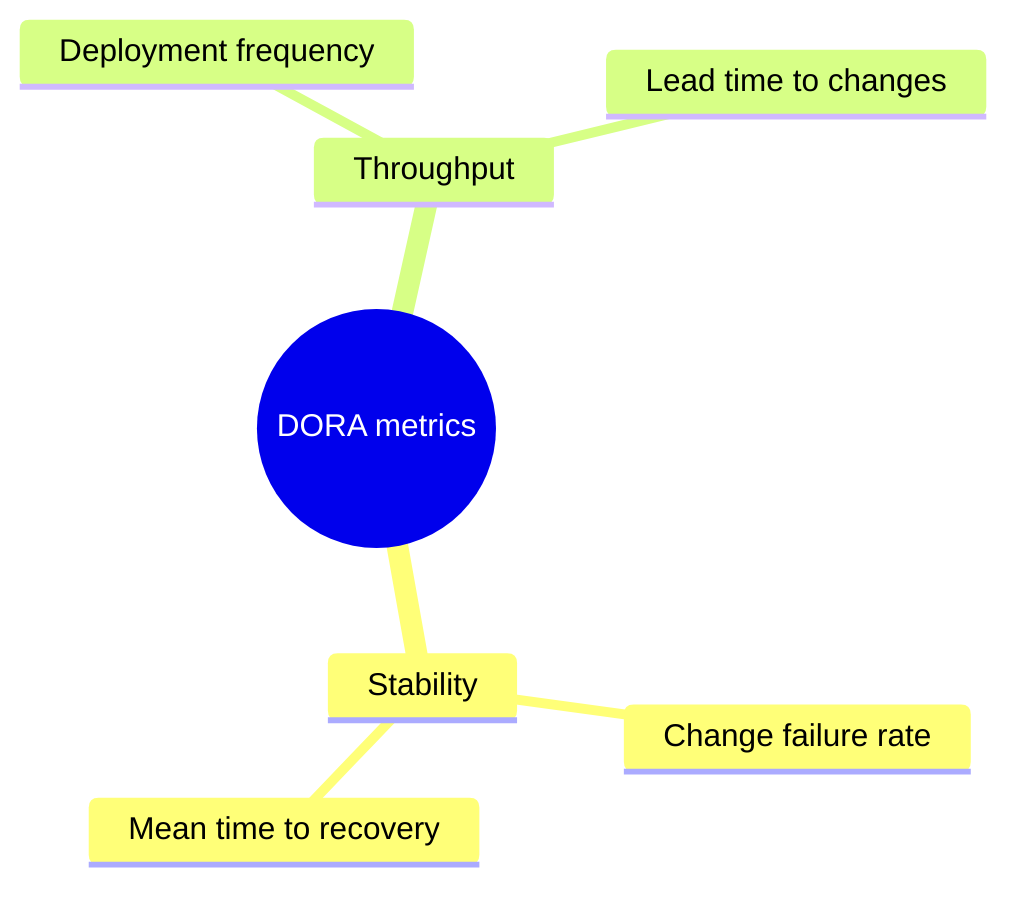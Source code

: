 mindmap
  root((DORA metrics))
    Stability
    ::icon(fa fa-pager)
      Change failure rate
      Mean time to recovery
    Throughput
    ::icon(fa fa-flag-checkered)
      Deployment frequency
      Lead time to changes